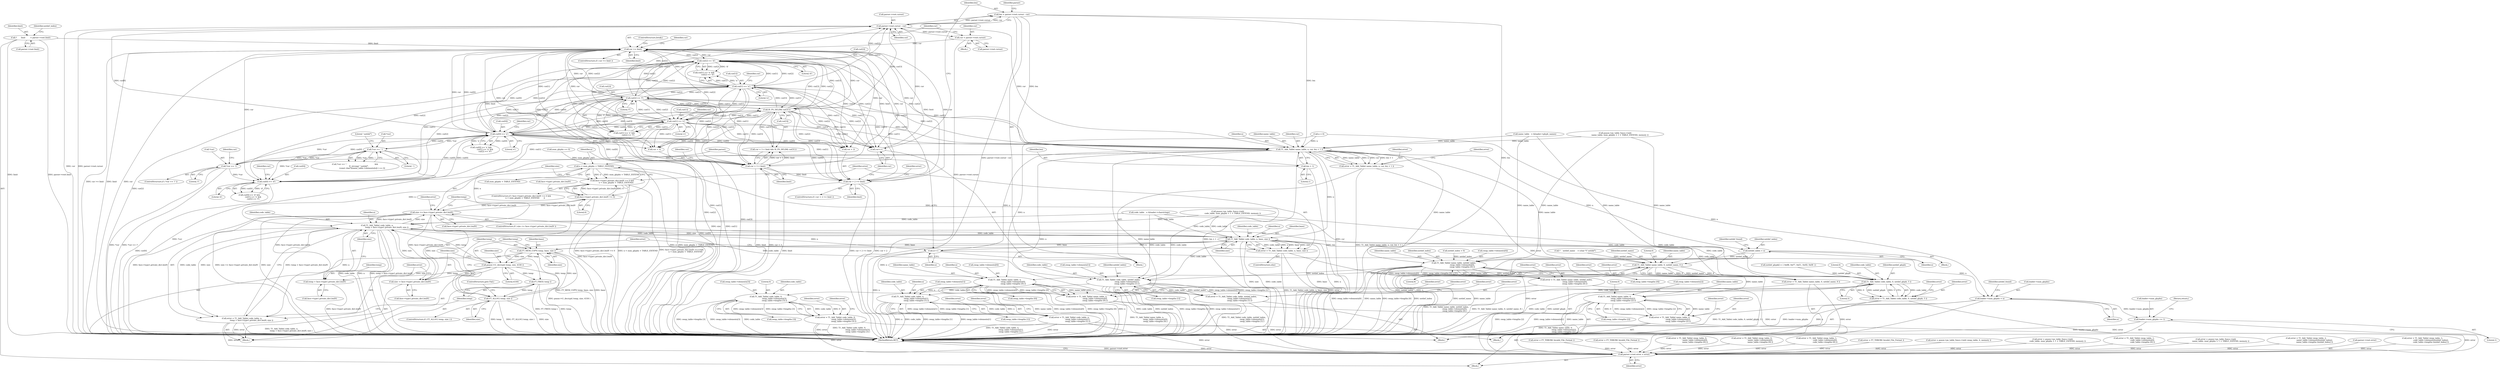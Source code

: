 digraph "0_savannah_dd89710f0f643eb0f99a3830e0712d26c7642acd@integer" {
"1000386" [label="(Call,len = parser->root.cursor - cur)"];
"1000388" [label="(Call,parser->root.cursor - cur)"];
"1000350" [label="(Call,cur[2] == 'd')"];
"1000328" [label="(Call,cur[2] == 'f')"];
"1000310" [label="(Call,IS_PS_DELIM( cur[3] ))"];
"1000299" [label="(Call,cur >= limit)"];
"1000291" [label="(Call,cur = parser->root.cursor)"];
"1000323" [label="(Call,cur[1] == 'e')"];
"1000345" [label="(Call,cur[1] == 'n')"];
"1000339" [label="(Call,cur[0] == 'e')"];
"1000317" [label="(Call,cur[0] == 'd')"];
"1000433" [label="(Call,*cur == '.')"];
"1000366" [label="(Call,*cur == '/')"];
"1000305" [label="(Call,cur + 3 < limit)"];
"1000373" [label="(Call,cur + 2 >= limit)"];
"1000197" [label="(Call,*       limit        = parser->root.limit)"];
"1000384" [label="(Call,cur++)"];
"1000412" [label="(Call,T1_Add_Table( name_table, n, cur, len + 1 ))"];
"1000410" [label="(Call,error = T1_Add_Table( name_table, n, cur, len + 1 ))"];
"1000816" [label="(Call,parser->root.error = error)"];
"1000449" [label="(Call,notdef_index = n)"];
"1000633" [label="(Call,T1_Add_Table( name_table, notdef_index,\n                            swap_table->elements[0],\n                            swap_table->lengths [0] ))"];
"1000631" [label="(Call,error = T1_Add_Table( name_table, notdef_index,\n                            swap_table->elements[0],\n                            swap_table->lengths [0] ))"];
"1000651" [label="(Call,T1_Add_Table( code_table, notdef_index,\n                            swap_table->elements[1],\n                            swap_table->lengths [1] ))"];
"1000649" [label="(Call,error = T1_Add_Table( code_table, notdef_index,\n                            swap_table->elements[1],\n                            swap_table->lengths [1] ))"];
"1000687" [label="(Call,T1_Add_Table( code_table, 0,\n                            swap_table->elements[3],\n                            swap_table->lengths [3] ))"];
"1000685" [label="(Call,error = T1_Add_Table( code_table, 0,\n                            swap_table->elements[3],\n                            swap_table->lengths [3] ))"];
"1000669" [label="(Call,T1_Add_Table( name_table, 0,\n                            swap_table->elements[2],\n                            swap_table->lengths [2] ))"];
"1000667" [label="(Call,error = T1_Add_Table( name_table, 0,\n                            swap_table->elements[2],\n                            swap_table->lengths [2] ))"];
"1000466" [label="(Call,n < num_glyphs + TABLE_EXTEND)"];
"1000456" [label="(Call,face->type1.private_dict.lenIV >= 0 &&\n             n < num_glyphs + TABLE_EXTEND)"];
"1000513" [label="(Call,T1_Add_Table( code_table, n,\n                                temp + face->type1.private_dict.lenIV, size ))"];
"1000474" [label="(Call,size <= face->type1.private_dict.lenIV)"];
"1000457" [label="(Call,face->type1.private_dict.lenIV >= 0)"];
"1000490" [label="(Call,FT_ALLOC( temp, size ))"];
"1000494" [label="(Call,FT_MEM_COPY( temp, base, size ))"];
"1000498" [label="(Call,psaux->t1_decrypt( temp, size, 4330 ))"];
"1000502" [label="(Call,size -= face->type1.private_dict.lenIV)"];
"1000516" [label="(Call,temp + face->type1.private_dict.lenIV)"];
"1000526" [label="(Call,FT_FREE( temp ))"];
"1000531" [label="(Call,T1_Add_Table( code_table, n, base, size ))"];
"1000529" [label="(Call,error = T1_Add_Table( code_table, n, base, size ))"];
"1000539" [label="(Call,n++)"];
"1000541" [label="(Call,loader->num_glyphs = n)"];
"1000809" [label="(Call,loader->num_glyphs += 1)"];
"1000775" [label="(Call,T1_Add_Table( name_table, n,\n                            swap_table->elements[0],\n                            swap_table->lengths [0] ))"];
"1000773" [label="(Call,error = T1_Add_Table( name_table, n,\n                            swap_table->elements[0],\n                            swap_table->lengths [0] ))"];
"1000793" [label="(Call,T1_Add_Table( code_table, n,\n                            swap_table->elements[1],\n                            swap_table->lengths [1] ))"];
"1000791" [label="(Call,error = T1_Add_Table( code_table, n,\n                            swap_table->elements[1],\n                            swap_table->lengths [1] ))"];
"1000765" [label="(Call,T1_Add_Table( code_table, 0, notdef_glyph, 5 ))"];
"1000763" [label="(Call,error = T1_Add_Table( code_table, 0, notdef_glyph, 5 ))"];
"1000511" [label="(Call,error = T1_Add_Table( code_table, n,\n                                temp + face->type1.private_dict.lenIV, size ))"];
"1000755" [label="(Call,T1_Add_Table( name_table, 0, notdef_name, 8 ))"];
"1000753" [label="(Call,error = T1_Add_Table( name_table, 0, notdef_name, 8 ))"];
"1000416" [label="(Call,len + 1)"];
"1000530" [label="(Identifier,error)"];
"1000457" [label="(Call,face->type1.private_dict.lenIV >= 0)"];
"1000773" [label="(Call,error = T1_Add_Table( name_table, n,\n                            swap_table->elements[0],\n                            swap_table->lengths [0] ))"];
"1000389" [label="(Call,parser->root.cursor)"];
"1000484" [label="(Call,error = FT_THROW( Invalid_File_Format ))"];
"1000293" [label="(Call,parser->root.cursor)"];
"1000631" [label="(Call,error = T1_Add_Table( name_table, notdef_index,\n                            swap_table->elements[0],\n                            swap_table->lengths [0] ))"];
"1000670" [label="(Identifier,name_table)"];
"1000339" [label="(Call,cur[0] == 'e')"];
"1000436" [label="(Literal,'.')"];
"1000325" [label="(Identifier,cur)"];
"1000466" [label="(Call,n < num_glyphs + TABLE_EXTEND)"];
"1000208" [label="(Identifier,notdef_index)"];
"1000298" [label="(ControlStructure,if ( cur >= limit ))"];
"1000756" [label="(Identifier,name_table)"];
"1000533" [label="(Identifier,n)"];
"1000418" [label="(Literal,1)"];
"1000527" [label="(Identifier,temp)"];
"1000324" [label="(Call,cur[1])"];
"1000453" [label="(Identifier,notdef_found)"];
"1000514" [label="(Identifier,code_table)"];
"1000448" [label="(Block,)"];
"1000758" [label="(Identifier,notdef_name)"];
"1000346" [label="(Call,cur[1])"];
"1000814" [label="(Return,return;)"];
"1000757" [label="(Literal,0)"];
"1000302" [label="(ControlStructure,break;)"];
"1000755" [label="(Call,T1_Add_Table( name_table, 0, notdef_name, 8 ))"];
"1000497" [label="(Identifier,size)"];
"1000485" [label="(Identifier,error)"];
"1000776" [label="(Identifier,name_table)"];
"1000659" [label="(Call,swap_table->lengths [1])"];
"1000458" [label="(Call,face->type1.private_dict.lenIV)"];
"1000332" [label="(Literal,'f')"];
"1000677" [label="(Call,swap_table->lengths [2])"];
"1000777" [label="(Identifier,n)"];
"1000225" [label="(Call,error = FT_THROW( Invalid_File_Format ))"];
"1000493" [label="(ControlStructure,goto Fail;)"];
"1000343" [label="(Literal,'e')"];
"1000667" [label="(Call,error = T1_Add_Table( name_table, 0,\n                            swap_table->elements[2],\n                            swap_table->lengths [2] ))"];
"1000652" [label="(Identifier,code_table)"];
"1000501" [label="(Literal,4330)"];
"1000338" [label="(Call,cur[0] == 'e' &&\n             cur[1] == 'n' &&\n             cur[2] == 'd')"];
"1000489" [label="(ControlStructure,if ( FT_ALLOC( temp, size ) ))"];
"1000761" [label="(Identifier,error)"];
"1000766" [label="(Identifier,code_table)"];
"1000290" [label="(Identifier,parser)"];
"1000791" [label="(Call,error = T1_Add_Table( code_table, n,\n                            swap_table->elements[1],\n                            swap_table->lengths [1] ))"];
"1000635" [label="(Identifier,notdef_index)"];
"1000388" [label="(Call,parser->root.cursor - cur)"];
"1000306" [label="(Call,cur + 3)"];
"1000633" [label="(Call,T1_Add_Table( name_table, notdef_index,\n                            swap_table->elements[0],\n                            swap_table->lengths [0] ))"];
"1000529" [label="(Call,error = T1_Add_Table( code_table, n, base, size ))"];
"1000491" [label="(Identifier,temp)"];
"1000322" [label="(Call,cur[1] == 'e' &&\n             cur[2] == 'f')"];
"1000291" [label="(Call,cur = parser->root.cursor)"];
"1000369" [label="(Literal,'/')"];
"1000500" [label="(Identifier,size)"];
"1000690" [label="(Call,swap_table->elements[3])"];
"1000149" [label="(Block,)"];
"1000534" [label="(Identifier,base)"];
"1000796" [label="(Call,swap_table->elements[1])"];
"1000793" [label="(Call,T1_Add_Table( code_table, n,\n                            swap_table->elements[1],\n                            swap_table->lengths [1] ))"];
"1000801" [label="(Call,swap_table->lengths [1])"];
"1000311" [label="(Call,cur[3])"];
"1000317" [label="(Call,cur[0] == 'd')"];
"1000559" [label="(Call,error = T1_Add_Table( swap_table, 0,\n                            name_table->elements[0],\n                            name_table->lengths [0] ))"];
"1000794" [label="(Identifier,code_table)"];
"1000374" [label="(Call,cur + 2)"];
"1000432" [label="(Call,*cur == '.'                                              &&\n             ft_strcmp( \".notdef\",\n                        (const char*)(name_table->elements[n]) ) == 0)"];
"1000545" [label="(Identifier,n)"];
"1000387" [label="(Identifier,len)"];
"1000813" [label="(Literal,1)"];
"1000768" [label="(Identifier,notdef_glyph)"];
"1000345" [label="(Call,cur[1] == 'n')"];
"1000451" [label="(Identifier,n)"];
"1000467" [label="(Identifier,n)"];
"1000518" [label="(Call,face->type1.private_dict.lenIV)"];
"1000515" [label="(Identifier,n)"];
"1000398" [label="(Identifier,parser)"];
"1000394" [label="(Identifier,cur)"];
"1000366" [label="(Call,*cur == '/')"];
"1000312" [label="(Identifier,cur)"];
"1000450" [label="(Identifier,notdef_index)"];
"1000709" [label="(Call,notdef_glyph[] = { 0x8B, 0xF7, 0xE1, 0x0D, 0x0E })"];
"1000689" [label="(Literal,0)"];
"1000807" [label="(Identifier,error)"];
"1000352" [label="(Identifier,cur)"];
"1000301" [label="(Identifier,limit)"];
"1000641" [label="(Call,swap_table->lengths [0])"];
"1000471" [label="(Block,)"];
"1000499" [label="(Identifier,temp)"];
"1000528" [label="(ControlStructure,else)"];
"1000370" [label="(Block,)"];
"1000354" [label="(Literal,'d')"];
"1000778" [label="(Call,swap_table->elements[0])"];
"1000754" [label="(Identifier,error)"];
"1000299" [label="(Call,cur >= limit)"];
"1000671" [label="(Literal,0)"];
"1000823" [label="(MethodReturn,RET)"];
"1000416" [label="(Call,len + 1)"];
"1000318" [label="(Call,cur[0])"];
"1000717" [label="(Call,error = T1_Add_Table( swap_table, 0,\n                            name_table->elements[0],\n                            name_table->lengths [0] ))"];
"1000351" [label="(Call,cur[2])"];
"1000513" [label="(Call,T1_Add_Table( code_table, n,\n                                temp + face->type1.private_dict.lenIV, size ))"];
"1000465" [label="(Literal,0)"];
"1000197" [label="(Call,*       limit        = parser->root.limit)"];
"1000476" [label="(Call,face->type1.private_dict.lenIV)"];
"1000649" [label="(Call,error = T1_Add_Table( code_table, notdef_index,\n                            swap_table->elements[1],\n                            swap_table->lengths [1] ))"];
"1000305" [label="(Call,cur + 3 < limit)"];
"1000665" [label="(Identifier,error)"];
"1000686" [label="(Identifier,error)"];
"1000439" [label="(Literal,\".notdef\")"];
"1000577" [label="(Call,error = T1_Add_Table( swap_table, 1,\n                            code_table->elements[0],\n                            code_table->lengths [0] ))"];
"1000774" [label="(Identifier,error)"];
"1000367" [label="(Call,*cur)"];
"1000385" [label="(Identifier,cur)"];
"1000350" [label="(Call,cur[2] == 'd')"];
"1000688" [label="(Identifier,code_table)"];
"1000232" [label="(Call,num_glyphs == 0)"];
"1000687" [label="(Call,T1_Add_Table( code_table, 0,\n                            swap_table->elements[3],\n                            swap_table->lengths [3] ))"];
"1000669" [label="(Call,T1_Add_Table( name_table, 0,\n                            swap_table->elements[2],\n                            swap_table->lengths [2] ))"];
"1000158" [label="(Call,code_table   = &loader->charstrings)"];
"1000310" [label="(Call,IS_PS_DELIM( cur[3] ))"];
"1000473" [label="(ControlStructure,if ( size <= face->type1.private_dict.lenIV ))"];
"1000494" [label="(Call,FT_MEM_COPY( temp, base, size ))"];
"1000526" [label="(Call,FT_FREE( temp ))"];
"1000165" [label="(Call,name_table   = &loader->glyph_names)"];
"1000512" [label="(Identifier,error)"];
"1000323" [label="(Call,cur[1] == 'e')"];
"1000468" [label="(Call,num_glyphs + TABLE_EXTEND)"];
"1000795" [label="(Identifier,n)"];
"1000282" [label="(Call,n = 0)"];
"1000816" [label="(Call,parser->root.error = error)"];
"1000286" [label="(Block,)"];
"1000683" [label="(Identifier,error)"];
"1000707" [label="(Block,)"];
"1000300" [label="(Identifier,cur)"];
"1000701" [label="(Identifier,error)"];
"1000412" [label="(Call,T1_Add_Table( name_table, n, cur, len + 1 ))"];
"1000307" [label="(Identifier,cur)"];
"1000537" [label="(Identifier,error)"];
"1000558" [label="(Block,)"];
"1000328" [label="(Call,cur[2] == 'f')"];
"1000379" [label="(Call,error = FT_THROW( Invalid_File_Format ))"];
"1000759" [label="(Literal,8)"];
"1000420" [label="(Identifier,error)"];
"1000273" [label="(Call,error = psaux->ps_table_funcs->init( swap_table, 4, memory ))"];
"1000504" [label="(Call,face->type1.private_dict.lenIV)"];
"1000434" [label="(Call,*cur)"];
"1000540" [label="(Identifier,n)"];
"1000247" [label="(Call,error = psaux->ps_table_funcs->init(\n                code_table, num_glyphs + 1 + TABLE_EXTEND, memory ))"];
"1000380" [label="(Identifier,error)"];
"1000809" [label="(Call,loader->num_glyphs += 1)"];
"1000735" [label="(Call,error = T1_Add_Table( swap_table, 1,\n                            code_table->elements[0],\n                            code_table->lengths [0] ))"];
"1000414" [label="(Identifier,n)"];
"1000292" [label="(Identifier,cur)"];
"1000260" [label="(Call,error = psaux->ps_table_funcs->init(\n                name_table, num_glyphs + 1 + TABLE_EXTEND, memory ))"];
"1000525" [label="(Identifier,size)"];
"1000503" [label="(Identifier,size)"];
"1000595" [label="(Call,error = T1_Add_Table( swap_table, 2,\n                            name_table->elements[notdef_index],\n                            name_table->lengths [notdef_index] ))"];
"1000539" [label="(Call,n++)"];
"1000517" [label="(Identifier,temp)"];
"1000384" [label="(Call,cur++)"];
"1000456" [label="(Call,face->type1.private_dict.lenIV >= 0 &&\n             n < num_glyphs + TABLE_EXTEND)"];
"1000475" [label="(Identifier,size)"];
"1000373" [label="(Call,cur + 2 >= limit)"];
"1000340" [label="(Call,cur[0])"];
"1000753" [label="(Call,error = T1_Add_Table( name_table, 0, notdef_name, 8 ))"];
"1000474" [label="(Call,size <= face->type1.private_dict.lenIV)"];
"1000417" [label="(Identifier,len)"];
"1000344" [label="(Call,cur[1] == 'n' &&\n             cur[2] == 'd')"];
"1000372" [label="(ControlStructure,if ( cur + 2 >= limit ))"];
"1000327" [label="(Literal,'e')"];
"1000817" [label="(Call,parser->root.error)"];
"1000822" [label="(Identifier,error)"];
"1000492" [label="(Identifier,size)"];
"1000654" [label="(Call,swap_table->elements[1])"];
"1000672" [label="(Call,swap_table->elements[2])"];
"1000765" [label="(Call,T1_Add_Table( code_table, 0, notdef_glyph, 5 ))"];
"1000377" [label="(Identifier,limit)"];
"1000650" [label="(Identifier,error)"];
"1000535" [label="(Identifier,size)"];
"1000792" [label="(Identifier,error)"];
"1000651" [label="(Call,T1_Add_Table( code_table, notdef_index,\n                            swap_table->elements[1],\n                            swap_table->lengths [1] ))"];
"1000316" [label="(Call,cur[0] == 'd' &&\n             cur[1] == 'e' &&\n             cur[2] == 'f')"];
"1000347" [label="(Identifier,cur)"];
"1000502" [label="(Call,size -= face->type1.private_dict.lenIV)"];
"1000199" [label="(Call,parser->root.limit)"];
"1000386" [label="(Call,len = parser->root.cursor - cur)"];
"1000685" [label="(Call,error = T1_Add_Table( code_table, 0,\n                            swap_table->elements[3],\n                            swap_table->lengths [3] ))"];
"1000498" [label="(Call,psaux->t1_decrypt( temp, size, 4330 ))"];
"1000321" [label="(Literal,'d')"];
"1000764" [label="(Identifier,error)"];
"1000668" [label="(Identifier,error)"];
"1000207" [label="(Call,notdef_index = 0)"];
"1000495" [label="(Identifier,temp)"];
"1000516" [label="(Call,temp + face->type1.private_dict.lenIV)"];
"1000789" [label="(Identifier,error)"];
"1000636" [label="(Call,swap_table->elements[0])"];
"1000634" [label="(Identifier,name_table)"];
"1000455" [label="(ControlStructure,if ( face->type1.private_dict.lenIV >= 0 &&\n             n < num_glyphs + TABLE_EXTEND       ))"];
"1000531" [label="(Call,T1_Add_Table( code_table, n, base, size ))"];
"1000349" [label="(Literal,'n')"];
"1000532" [label="(Identifier,code_table)"];
"1000767" [label="(Literal,0)"];
"1000695" [label="(Call,swap_table->lengths [3])"];
"1000613" [label="(Call,error = T1_Add_Table( swap_table, 3,\n                            code_table->elements[notdef_index],\n                            code_table->lengths [notdef_index] ))"];
"1000769" [label="(Literal,5)"];
"1000511" [label="(Call,error = T1_Add_Table( code_table, n,\n                                temp + face->type1.private_dict.lenIV, size ))"];
"1000262" [label="(Call,psaux->ps_table_funcs->init(\n                name_table, num_glyphs + 1 + TABLE_EXTEND, memory ))"];
"1000712" [label="(Call,*    notdef_name    = (char *)\".notdef\")"];
"1000810" [label="(Call,loader->num_glyphs)"];
"1000653" [label="(Identifier,notdef_index)"];
"1000548" [label="(Identifier,notdef_found)"];
"1000413" [label="(Identifier,name_table)"];
"1000541" [label="(Call,loader->num_glyphs = n)"];
"1000411" [label="(Identifier,error)"];
"1000433" [label="(Call,*cur == '.')"];
"1000496" [label="(Identifier,base)"];
"1000542" [label="(Call,loader->num_glyphs)"];
"1000771" [label="(Identifier,error)"];
"1000410" [label="(Call,error = T1_Add_Table( name_table, n, cur, len + 1 ))"];
"1000763" [label="(Call,error = T1_Add_Table( code_table, 0, notdef_glyph, 5 ))"];
"1000775" [label="(Call,T1_Add_Table( name_table, n,\n                            swap_table->elements[0],\n                            swap_table->lengths [0] ))"];
"1000198" [label="(Identifier,limit)"];
"1000632" [label="(Identifier,error)"];
"1000490" [label="(Call,FT_ALLOC( temp, size ))"];
"1000304" [label="(Call,cur + 3 < limit && IS_PS_DELIM( cur[3] ))"];
"1000415" [label="(Identifier,cur)"];
"1000647" [label="(Identifier,error)"];
"1000783" [label="(Call,swap_table->lengths [0])"];
"1000329" [label="(Call,cur[2])"];
"1000365" [label="(ControlStructure,if ( *cur == '/' ))"];
"1000330" [label="(Identifier,cur)"];
"1000375" [label="(Identifier,cur)"];
"1000449" [label="(Call,notdef_index = n)"];
"1000249" [label="(Call,psaux->ps_table_funcs->init(\n                code_table, num_glyphs + 1 + TABLE_EXTEND, memory ))"];
"1000309" [label="(Identifier,limit)"];
"1000386" -> "1000370"  [label="AST: "];
"1000386" -> "1000388"  [label="CFG: "];
"1000387" -> "1000386"  [label="AST: "];
"1000388" -> "1000386"  [label="AST: "];
"1000398" -> "1000386"  [label="CFG: "];
"1000386" -> "1000823"  [label="DDG: parser->root.cursor - cur"];
"1000386" -> "1000823"  [label="DDG: len"];
"1000388" -> "1000386"  [label="DDG: parser->root.cursor"];
"1000388" -> "1000386"  [label="DDG: cur"];
"1000386" -> "1000412"  [label="DDG: len"];
"1000386" -> "1000416"  [label="DDG: len"];
"1000388" -> "1000394"  [label="CFG: "];
"1000389" -> "1000388"  [label="AST: "];
"1000394" -> "1000388"  [label="AST: "];
"1000388" -> "1000823"  [label="DDG: cur"];
"1000388" -> "1000823"  [label="DDG: parser->root.cursor"];
"1000388" -> "1000291"  [label="DDG: parser->root.cursor"];
"1000350" -> "1000388"  [label="DDG: cur[2]"];
"1000310" -> "1000388"  [label="DDG: cur[3]"];
"1000328" -> "1000388"  [label="DDG: cur[2]"];
"1000323" -> "1000388"  [label="DDG: cur[1]"];
"1000339" -> "1000388"  [label="DDG: cur[0]"];
"1000345" -> "1000388"  [label="DDG: cur[1]"];
"1000384" -> "1000388"  [label="DDG: cur"];
"1000388" -> "1000412"  [label="DDG: cur"];
"1000350" -> "1000344"  [label="AST: "];
"1000350" -> "1000354"  [label="CFG: "];
"1000351" -> "1000350"  [label="AST: "];
"1000354" -> "1000350"  [label="AST: "];
"1000344" -> "1000350"  [label="CFG: "];
"1000350" -> "1000823"  [label="DDG: cur[2]"];
"1000350" -> "1000299"  [label="DDG: cur[2]"];
"1000350" -> "1000305"  [label="DDG: cur[2]"];
"1000350" -> "1000306"  [label="DDG: cur[2]"];
"1000350" -> "1000310"  [label="DDG: cur[2]"];
"1000350" -> "1000317"  [label="DDG: cur[2]"];
"1000350" -> "1000323"  [label="DDG: cur[2]"];
"1000350" -> "1000328"  [label="DDG: cur[2]"];
"1000350" -> "1000339"  [label="DDG: cur[2]"];
"1000350" -> "1000345"  [label="DDG: cur[2]"];
"1000350" -> "1000344"  [label="DDG: cur[2]"];
"1000350" -> "1000344"  [label="DDG: 'd'"];
"1000328" -> "1000350"  [label="DDG: cur[2]"];
"1000310" -> "1000350"  [label="DDG: cur[3]"];
"1000299" -> "1000350"  [label="DDG: cur"];
"1000323" -> "1000350"  [label="DDG: cur[1]"];
"1000339" -> "1000350"  [label="DDG: cur[0]"];
"1000345" -> "1000350"  [label="DDG: cur[1]"];
"1000350" -> "1000373"  [label="DDG: cur[2]"];
"1000350" -> "1000374"  [label="DDG: cur[2]"];
"1000350" -> "1000384"  [label="DDG: cur[2]"];
"1000350" -> "1000412"  [label="DDG: cur[2]"];
"1000328" -> "1000322"  [label="AST: "];
"1000328" -> "1000332"  [label="CFG: "];
"1000329" -> "1000328"  [label="AST: "];
"1000332" -> "1000328"  [label="AST: "];
"1000322" -> "1000328"  [label="CFG: "];
"1000328" -> "1000823"  [label="DDG: cur[2]"];
"1000328" -> "1000299"  [label="DDG: cur[2]"];
"1000328" -> "1000305"  [label="DDG: cur[2]"];
"1000328" -> "1000306"  [label="DDG: cur[2]"];
"1000328" -> "1000310"  [label="DDG: cur[2]"];
"1000328" -> "1000317"  [label="DDG: cur[2]"];
"1000328" -> "1000323"  [label="DDG: cur[2]"];
"1000328" -> "1000322"  [label="DDG: cur[2]"];
"1000328" -> "1000322"  [label="DDG: 'f'"];
"1000310" -> "1000328"  [label="DDG: cur[3]"];
"1000299" -> "1000328"  [label="DDG: cur"];
"1000323" -> "1000328"  [label="DDG: cur[1]"];
"1000339" -> "1000328"  [label="DDG: cur[0]"];
"1000345" -> "1000328"  [label="DDG: cur[1]"];
"1000328" -> "1000339"  [label="DDG: cur[2]"];
"1000328" -> "1000345"  [label="DDG: cur[2]"];
"1000328" -> "1000373"  [label="DDG: cur[2]"];
"1000328" -> "1000374"  [label="DDG: cur[2]"];
"1000328" -> "1000384"  [label="DDG: cur[2]"];
"1000328" -> "1000412"  [label="DDG: cur[2]"];
"1000310" -> "1000304"  [label="AST: "];
"1000310" -> "1000311"  [label="CFG: "];
"1000311" -> "1000310"  [label="AST: "];
"1000304" -> "1000310"  [label="CFG: "];
"1000310" -> "1000823"  [label="DDG: cur[3]"];
"1000310" -> "1000299"  [label="DDG: cur[3]"];
"1000310" -> "1000305"  [label="DDG: cur[3]"];
"1000310" -> "1000306"  [label="DDG: cur[3]"];
"1000310" -> "1000304"  [label="DDG: cur[3]"];
"1000299" -> "1000310"  [label="DDG: cur"];
"1000323" -> "1000310"  [label="DDG: cur[1]"];
"1000339" -> "1000310"  [label="DDG: cur[0]"];
"1000345" -> "1000310"  [label="DDG: cur[1]"];
"1000310" -> "1000317"  [label="DDG: cur[3]"];
"1000310" -> "1000323"  [label="DDG: cur[3]"];
"1000310" -> "1000339"  [label="DDG: cur[3]"];
"1000310" -> "1000345"  [label="DDG: cur[3]"];
"1000310" -> "1000373"  [label="DDG: cur[3]"];
"1000310" -> "1000374"  [label="DDG: cur[3]"];
"1000310" -> "1000384"  [label="DDG: cur[3]"];
"1000310" -> "1000412"  [label="DDG: cur[3]"];
"1000299" -> "1000298"  [label="AST: "];
"1000299" -> "1000301"  [label="CFG: "];
"1000300" -> "1000299"  [label="AST: "];
"1000301" -> "1000299"  [label="AST: "];
"1000302" -> "1000299"  [label="CFG: "];
"1000307" -> "1000299"  [label="CFG: "];
"1000299" -> "1000823"  [label="DDG: cur >= limit"];
"1000299" -> "1000823"  [label="DDG: limit"];
"1000299" -> "1000823"  [label="DDG: cur"];
"1000291" -> "1000299"  [label="DDG: cur"];
"1000323" -> "1000299"  [label="DDG: cur[1]"];
"1000339" -> "1000299"  [label="DDG: cur[0]"];
"1000345" -> "1000299"  [label="DDG: cur[1]"];
"1000305" -> "1000299"  [label="DDG: limit"];
"1000373" -> "1000299"  [label="DDG: limit"];
"1000197" -> "1000299"  [label="DDG: limit"];
"1000299" -> "1000305"  [label="DDG: cur"];
"1000299" -> "1000305"  [label="DDG: limit"];
"1000299" -> "1000306"  [label="DDG: cur"];
"1000299" -> "1000317"  [label="DDG: cur"];
"1000299" -> "1000323"  [label="DDG: cur"];
"1000299" -> "1000339"  [label="DDG: cur"];
"1000299" -> "1000345"  [label="DDG: cur"];
"1000299" -> "1000373"  [label="DDG: cur"];
"1000299" -> "1000374"  [label="DDG: cur"];
"1000299" -> "1000384"  [label="DDG: cur"];
"1000291" -> "1000286"  [label="AST: "];
"1000291" -> "1000293"  [label="CFG: "];
"1000292" -> "1000291"  [label="AST: "];
"1000293" -> "1000291"  [label="AST: "];
"1000300" -> "1000291"  [label="CFG: "];
"1000291" -> "1000823"  [label="DDG: parser->root.cursor"];
"1000323" -> "1000322"  [label="AST: "];
"1000323" -> "1000327"  [label="CFG: "];
"1000324" -> "1000323"  [label="AST: "];
"1000327" -> "1000323"  [label="AST: "];
"1000330" -> "1000323"  [label="CFG: "];
"1000322" -> "1000323"  [label="CFG: "];
"1000323" -> "1000823"  [label="DDG: cur[1]"];
"1000323" -> "1000305"  [label="DDG: cur[1]"];
"1000323" -> "1000306"  [label="DDG: cur[1]"];
"1000323" -> "1000317"  [label="DDG: cur[1]"];
"1000323" -> "1000322"  [label="DDG: cur[1]"];
"1000323" -> "1000322"  [label="DDG: 'e'"];
"1000345" -> "1000323"  [label="DDG: cur[1]"];
"1000339" -> "1000323"  [label="DDG: cur[0]"];
"1000323" -> "1000339"  [label="DDG: cur[1]"];
"1000323" -> "1000345"  [label="DDG: cur[1]"];
"1000323" -> "1000373"  [label="DDG: cur[1]"];
"1000323" -> "1000374"  [label="DDG: cur[1]"];
"1000323" -> "1000384"  [label="DDG: cur[1]"];
"1000323" -> "1000412"  [label="DDG: cur[1]"];
"1000345" -> "1000344"  [label="AST: "];
"1000345" -> "1000349"  [label="CFG: "];
"1000346" -> "1000345"  [label="AST: "];
"1000349" -> "1000345"  [label="AST: "];
"1000352" -> "1000345"  [label="CFG: "];
"1000344" -> "1000345"  [label="CFG: "];
"1000345" -> "1000823"  [label="DDG: cur[1]"];
"1000345" -> "1000305"  [label="DDG: cur[1]"];
"1000345" -> "1000306"  [label="DDG: cur[1]"];
"1000345" -> "1000317"  [label="DDG: cur[1]"];
"1000345" -> "1000339"  [label="DDG: cur[1]"];
"1000345" -> "1000344"  [label="DDG: cur[1]"];
"1000345" -> "1000344"  [label="DDG: 'n'"];
"1000339" -> "1000345"  [label="DDG: cur[0]"];
"1000345" -> "1000373"  [label="DDG: cur[1]"];
"1000345" -> "1000374"  [label="DDG: cur[1]"];
"1000345" -> "1000384"  [label="DDG: cur[1]"];
"1000345" -> "1000412"  [label="DDG: cur[1]"];
"1000339" -> "1000338"  [label="AST: "];
"1000339" -> "1000343"  [label="CFG: "];
"1000340" -> "1000339"  [label="AST: "];
"1000343" -> "1000339"  [label="AST: "];
"1000347" -> "1000339"  [label="CFG: "];
"1000338" -> "1000339"  [label="CFG: "];
"1000339" -> "1000823"  [label="DDG: cur[0]"];
"1000339" -> "1000305"  [label="DDG: cur[0]"];
"1000339" -> "1000306"  [label="DDG: cur[0]"];
"1000339" -> "1000317"  [label="DDG: cur[0]"];
"1000339" -> "1000338"  [label="DDG: cur[0]"];
"1000339" -> "1000338"  [label="DDG: 'e'"];
"1000317" -> "1000339"  [label="DDG: cur[0]"];
"1000433" -> "1000339"  [label="DDG: *cur"];
"1000366" -> "1000339"  [label="DDG: *cur"];
"1000339" -> "1000366"  [label="DDG: cur[0]"];
"1000339" -> "1000373"  [label="DDG: cur[0]"];
"1000339" -> "1000374"  [label="DDG: cur[0]"];
"1000339" -> "1000384"  [label="DDG: cur[0]"];
"1000339" -> "1000412"  [label="DDG: cur[0]"];
"1000339" -> "1000433"  [label="DDG: cur[0]"];
"1000317" -> "1000316"  [label="AST: "];
"1000317" -> "1000321"  [label="CFG: "];
"1000318" -> "1000317"  [label="AST: "];
"1000321" -> "1000317"  [label="AST: "];
"1000325" -> "1000317"  [label="CFG: "];
"1000316" -> "1000317"  [label="CFG: "];
"1000317" -> "1000823"  [label="DDG: cur[0]"];
"1000317" -> "1000316"  [label="DDG: cur[0]"];
"1000317" -> "1000316"  [label="DDG: 'd'"];
"1000433" -> "1000317"  [label="DDG: *cur"];
"1000366" -> "1000317"  [label="DDG: *cur"];
"1000433" -> "1000432"  [label="AST: "];
"1000433" -> "1000436"  [label="CFG: "];
"1000434" -> "1000433"  [label="AST: "];
"1000436" -> "1000433"  [label="AST: "];
"1000439" -> "1000433"  [label="CFG: "];
"1000432" -> "1000433"  [label="CFG: "];
"1000433" -> "1000823"  [label="DDG: *cur"];
"1000433" -> "1000366"  [label="DDG: *cur"];
"1000433" -> "1000432"  [label="DDG: *cur"];
"1000433" -> "1000432"  [label="DDG: '.'"];
"1000366" -> "1000433"  [label="DDG: *cur"];
"1000366" -> "1000365"  [label="AST: "];
"1000366" -> "1000369"  [label="CFG: "];
"1000367" -> "1000366"  [label="AST: "];
"1000369" -> "1000366"  [label="AST: "];
"1000290" -> "1000366"  [label="CFG: "];
"1000375" -> "1000366"  [label="CFG: "];
"1000366" -> "1000823"  [label="DDG: *cur"];
"1000366" -> "1000823"  [label="DDG: *cur == '/'"];
"1000305" -> "1000304"  [label="AST: "];
"1000305" -> "1000309"  [label="CFG: "];
"1000306" -> "1000305"  [label="AST: "];
"1000309" -> "1000305"  [label="AST: "];
"1000312" -> "1000305"  [label="CFG: "];
"1000304" -> "1000305"  [label="CFG: "];
"1000305" -> "1000823"  [label="DDG: limit"];
"1000305" -> "1000823"  [label="DDG: cur + 3"];
"1000305" -> "1000304"  [label="DDG: cur + 3"];
"1000305" -> "1000304"  [label="DDG: limit"];
"1000305" -> "1000373"  [label="DDG: limit"];
"1000373" -> "1000372"  [label="AST: "];
"1000373" -> "1000377"  [label="CFG: "];
"1000374" -> "1000373"  [label="AST: "];
"1000377" -> "1000373"  [label="AST: "];
"1000380" -> "1000373"  [label="CFG: "];
"1000385" -> "1000373"  [label="CFG: "];
"1000373" -> "1000823"  [label="DDG: limit"];
"1000373" -> "1000823"  [label="DDG: cur + 2 >= limit"];
"1000373" -> "1000823"  [label="DDG: cur + 2"];
"1000197" -> "1000149"  [label="AST: "];
"1000197" -> "1000199"  [label="CFG: "];
"1000198" -> "1000197"  [label="AST: "];
"1000199" -> "1000197"  [label="AST: "];
"1000208" -> "1000197"  [label="CFG: "];
"1000197" -> "1000823"  [label="DDG: parser->root.limit"];
"1000197" -> "1000823"  [label="DDG: limit"];
"1000384" -> "1000370"  [label="AST: "];
"1000384" -> "1000385"  [label="CFG: "];
"1000385" -> "1000384"  [label="AST: "];
"1000387" -> "1000384"  [label="CFG: "];
"1000412" -> "1000410"  [label="AST: "];
"1000412" -> "1000416"  [label="CFG: "];
"1000413" -> "1000412"  [label="AST: "];
"1000414" -> "1000412"  [label="AST: "];
"1000415" -> "1000412"  [label="AST: "];
"1000416" -> "1000412"  [label="AST: "];
"1000410" -> "1000412"  [label="CFG: "];
"1000412" -> "1000823"  [label="DDG: n"];
"1000412" -> "1000823"  [label="DDG: name_table"];
"1000412" -> "1000823"  [label="DDG: len + 1"];
"1000412" -> "1000823"  [label="DDG: cur"];
"1000412" -> "1000410"  [label="DDG: name_table"];
"1000412" -> "1000410"  [label="DDG: n"];
"1000412" -> "1000410"  [label="DDG: cur"];
"1000412" -> "1000410"  [label="DDG: len + 1"];
"1000165" -> "1000412"  [label="DDG: name_table"];
"1000262" -> "1000412"  [label="DDG: name_table"];
"1000539" -> "1000412"  [label="DDG: n"];
"1000282" -> "1000412"  [label="DDG: n"];
"1000412" -> "1000449"  [label="DDG: n"];
"1000412" -> "1000466"  [label="DDG: n"];
"1000412" -> "1000513"  [label="DDG: n"];
"1000412" -> "1000531"  [label="DDG: n"];
"1000412" -> "1000633"  [label="DDG: name_table"];
"1000412" -> "1000755"  [label="DDG: name_table"];
"1000410" -> "1000370"  [label="AST: "];
"1000411" -> "1000410"  [label="AST: "];
"1000420" -> "1000410"  [label="CFG: "];
"1000410" -> "1000823"  [label="DDG: T1_Add_Table( name_table, n, cur, len + 1 )"];
"1000410" -> "1000816"  [label="DDG: error"];
"1000816" -> "1000149"  [label="AST: "];
"1000816" -> "1000822"  [label="CFG: "];
"1000817" -> "1000816"  [label="AST: "];
"1000822" -> "1000816"  [label="AST: "];
"1000823" -> "1000816"  [label="CFG: "];
"1000816" -> "1000823"  [label="DDG: parser->root.error"];
"1000816" -> "1000823"  [label="DDG: error"];
"1000559" -> "1000816"  [label="DDG: error"];
"1000667" -> "1000816"  [label="DDG: error"];
"1000225" -> "1000816"  [label="DDG: error"];
"1000273" -> "1000816"  [label="DDG: error"];
"1000685" -> "1000816"  [label="DDG: error"];
"1000773" -> "1000816"  [label="DDG: error"];
"1000717" -> "1000816"  [label="DDG: error"];
"1000260" -> "1000816"  [label="DDG: error"];
"1000735" -> "1000816"  [label="DDG: error"];
"1000484" -> "1000816"  [label="DDG: error"];
"1000613" -> "1000816"  [label="DDG: error"];
"1000247" -> "1000816"  [label="DDG: error"];
"1000791" -> "1000816"  [label="DDG: error"];
"1000753" -> "1000816"  [label="DDG: error"];
"1000649" -> "1000816"  [label="DDG: error"];
"1000631" -> "1000816"  [label="DDG: error"];
"1000379" -> "1000816"  [label="DDG: error"];
"1000595" -> "1000816"  [label="DDG: error"];
"1000577" -> "1000816"  [label="DDG: error"];
"1000529" -> "1000816"  [label="DDG: error"];
"1000763" -> "1000816"  [label="DDG: error"];
"1000511" -> "1000816"  [label="DDG: error"];
"1000449" -> "1000448"  [label="AST: "];
"1000449" -> "1000451"  [label="CFG: "];
"1000450" -> "1000449"  [label="AST: "];
"1000451" -> "1000449"  [label="AST: "];
"1000453" -> "1000449"  [label="CFG: "];
"1000449" -> "1000823"  [label="DDG: notdef_index"];
"1000449" -> "1000823"  [label="DDG: n"];
"1000449" -> "1000633"  [label="DDG: notdef_index"];
"1000633" -> "1000631"  [label="AST: "];
"1000633" -> "1000641"  [label="CFG: "];
"1000634" -> "1000633"  [label="AST: "];
"1000635" -> "1000633"  [label="AST: "];
"1000636" -> "1000633"  [label="AST: "];
"1000641" -> "1000633"  [label="AST: "];
"1000631" -> "1000633"  [label="CFG: "];
"1000633" -> "1000823"  [label="DDG: swap_table->lengths [0]"];
"1000633" -> "1000823"  [label="DDG: notdef_index"];
"1000633" -> "1000823"  [label="DDG: swap_table->elements[0]"];
"1000633" -> "1000823"  [label="DDG: name_table"];
"1000633" -> "1000631"  [label="DDG: name_table"];
"1000633" -> "1000631"  [label="DDG: notdef_index"];
"1000633" -> "1000631"  [label="DDG: swap_table->elements[0]"];
"1000633" -> "1000631"  [label="DDG: swap_table->lengths [0]"];
"1000165" -> "1000633"  [label="DDG: name_table"];
"1000262" -> "1000633"  [label="DDG: name_table"];
"1000207" -> "1000633"  [label="DDG: notdef_index"];
"1000633" -> "1000651"  [label="DDG: notdef_index"];
"1000633" -> "1000669"  [label="DDG: name_table"];
"1000631" -> "1000558"  [label="AST: "];
"1000632" -> "1000631"  [label="AST: "];
"1000647" -> "1000631"  [label="CFG: "];
"1000631" -> "1000823"  [label="DDG: T1_Add_Table( name_table, notdef_index,\n                            swap_table->elements[0],\n                            swap_table->lengths [0] )"];
"1000651" -> "1000649"  [label="AST: "];
"1000651" -> "1000659"  [label="CFG: "];
"1000652" -> "1000651"  [label="AST: "];
"1000653" -> "1000651"  [label="AST: "];
"1000654" -> "1000651"  [label="AST: "];
"1000659" -> "1000651"  [label="AST: "];
"1000649" -> "1000651"  [label="CFG: "];
"1000651" -> "1000823"  [label="DDG: code_table"];
"1000651" -> "1000823"  [label="DDG: notdef_index"];
"1000651" -> "1000823"  [label="DDG: swap_table->lengths [1]"];
"1000651" -> "1000823"  [label="DDG: swap_table->elements[1]"];
"1000651" -> "1000649"  [label="DDG: code_table"];
"1000651" -> "1000649"  [label="DDG: notdef_index"];
"1000651" -> "1000649"  [label="DDG: swap_table->elements[1]"];
"1000651" -> "1000649"  [label="DDG: swap_table->lengths [1]"];
"1000158" -> "1000651"  [label="DDG: code_table"];
"1000513" -> "1000651"  [label="DDG: code_table"];
"1000249" -> "1000651"  [label="DDG: code_table"];
"1000531" -> "1000651"  [label="DDG: code_table"];
"1000651" -> "1000687"  [label="DDG: code_table"];
"1000649" -> "1000558"  [label="AST: "];
"1000650" -> "1000649"  [label="AST: "];
"1000665" -> "1000649"  [label="CFG: "];
"1000649" -> "1000823"  [label="DDG: T1_Add_Table( code_table, notdef_index,\n                            swap_table->elements[1],\n                            swap_table->lengths [1] )"];
"1000687" -> "1000685"  [label="AST: "];
"1000687" -> "1000695"  [label="CFG: "];
"1000688" -> "1000687"  [label="AST: "];
"1000689" -> "1000687"  [label="AST: "];
"1000690" -> "1000687"  [label="AST: "];
"1000695" -> "1000687"  [label="AST: "];
"1000685" -> "1000687"  [label="CFG: "];
"1000687" -> "1000823"  [label="DDG: swap_table->lengths [3]"];
"1000687" -> "1000823"  [label="DDG: swap_table->elements[3]"];
"1000687" -> "1000823"  [label="DDG: code_table"];
"1000687" -> "1000685"  [label="DDG: code_table"];
"1000687" -> "1000685"  [label="DDG: 0"];
"1000687" -> "1000685"  [label="DDG: swap_table->elements[3]"];
"1000687" -> "1000685"  [label="DDG: swap_table->lengths [3]"];
"1000685" -> "1000558"  [label="AST: "];
"1000686" -> "1000685"  [label="AST: "];
"1000701" -> "1000685"  [label="CFG: "];
"1000685" -> "1000823"  [label="DDG: T1_Add_Table( code_table, 0,\n                            swap_table->elements[3],\n                            swap_table->lengths [3] )"];
"1000685" -> "1000823"  [label="DDG: error"];
"1000669" -> "1000667"  [label="AST: "];
"1000669" -> "1000677"  [label="CFG: "];
"1000670" -> "1000669"  [label="AST: "];
"1000671" -> "1000669"  [label="AST: "];
"1000672" -> "1000669"  [label="AST: "];
"1000677" -> "1000669"  [label="AST: "];
"1000667" -> "1000669"  [label="CFG: "];
"1000669" -> "1000823"  [label="DDG: swap_table->lengths [2]"];
"1000669" -> "1000823"  [label="DDG: swap_table->elements[2]"];
"1000669" -> "1000823"  [label="DDG: name_table"];
"1000669" -> "1000667"  [label="DDG: name_table"];
"1000669" -> "1000667"  [label="DDG: 0"];
"1000669" -> "1000667"  [label="DDG: swap_table->elements[2]"];
"1000669" -> "1000667"  [label="DDG: swap_table->lengths [2]"];
"1000667" -> "1000558"  [label="AST: "];
"1000668" -> "1000667"  [label="AST: "];
"1000683" -> "1000667"  [label="CFG: "];
"1000667" -> "1000823"  [label="DDG: T1_Add_Table( name_table, 0,\n                            swap_table->elements[2],\n                            swap_table->lengths [2] )"];
"1000466" -> "1000456"  [label="AST: "];
"1000466" -> "1000468"  [label="CFG: "];
"1000467" -> "1000466"  [label="AST: "];
"1000468" -> "1000466"  [label="AST: "];
"1000456" -> "1000466"  [label="CFG: "];
"1000466" -> "1000823"  [label="DDG: num_glyphs + TABLE_EXTEND"];
"1000466" -> "1000823"  [label="DDG: n"];
"1000466" -> "1000456"  [label="DDG: n"];
"1000466" -> "1000456"  [label="DDG: num_glyphs + TABLE_EXTEND"];
"1000232" -> "1000466"  [label="DDG: num_glyphs"];
"1000466" -> "1000513"  [label="DDG: n"];
"1000466" -> "1000531"  [label="DDG: n"];
"1000456" -> "1000455"  [label="AST: "];
"1000456" -> "1000457"  [label="CFG: "];
"1000457" -> "1000456"  [label="AST: "];
"1000475" -> "1000456"  [label="CFG: "];
"1000530" -> "1000456"  [label="CFG: "];
"1000456" -> "1000823"  [label="DDG: face->type1.private_dict.lenIV >= 0"];
"1000456" -> "1000823"  [label="DDG: face->type1.private_dict.lenIV >= 0 &&\n             n < num_glyphs + TABLE_EXTEND"];
"1000456" -> "1000823"  [label="DDG: n < num_glyphs + TABLE_EXTEND"];
"1000457" -> "1000456"  [label="DDG: face->type1.private_dict.lenIV"];
"1000457" -> "1000456"  [label="DDG: 0"];
"1000513" -> "1000511"  [label="AST: "];
"1000513" -> "1000525"  [label="CFG: "];
"1000514" -> "1000513"  [label="AST: "];
"1000515" -> "1000513"  [label="AST: "];
"1000516" -> "1000513"  [label="AST: "];
"1000525" -> "1000513"  [label="AST: "];
"1000511" -> "1000513"  [label="CFG: "];
"1000513" -> "1000823"  [label="DDG: size"];
"1000513" -> "1000823"  [label="DDG: code_table"];
"1000513" -> "1000823"  [label="DDG: n"];
"1000513" -> "1000823"  [label="DDG: temp + face->type1.private_dict.lenIV"];
"1000513" -> "1000474"  [label="DDG: size"];
"1000513" -> "1000511"  [label="DDG: code_table"];
"1000513" -> "1000511"  [label="DDG: n"];
"1000513" -> "1000511"  [label="DDG: temp + face->type1.private_dict.lenIV"];
"1000513" -> "1000511"  [label="DDG: size"];
"1000158" -> "1000513"  [label="DDG: code_table"];
"1000249" -> "1000513"  [label="DDG: code_table"];
"1000531" -> "1000513"  [label="DDG: code_table"];
"1000498" -> "1000513"  [label="DDG: temp"];
"1000474" -> "1000513"  [label="DDG: face->type1.private_dict.lenIV"];
"1000502" -> "1000513"  [label="DDG: size"];
"1000513" -> "1000531"  [label="DDG: code_table"];
"1000513" -> "1000531"  [label="DDG: size"];
"1000513" -> "1000539"  [label="DDG: n"];
"1000513" -> "1000765"  [label="DDG: code_table"];
"1000474" -> "1000473"  [label="AST: "];
"1000474" -> "1000476"  [label="CFG: "];
"1000475" -> "1000474"  [label="AST: "];
"1000476" -> "1000474"  [label="AST: "];
"1000485" -> "1000474"  [label="CFG: "];
"1000491" -> "1000474"  [label="CFG: "];
"1000474" -> "1000823"  [label="DDG: face->type1.private_dict.lenIV"];
"1000474" -> "1000823"  [label="DDG: size <= face->type1.private_dict.lenIV"];
"1000474" -> "1000823"  [label="DDG: size"];
"1000474" -> "1000457"  [label="DDG: face->type1.private_dict.lenIV"];
"1000531" -> "1000474"  [label="DDG: size"];
"1000457" -> "1000474"  [label="DDG: face->type1.private_dict.lenIV"];
"1000474" -> "1000490"  [label="DDG: size"];
"1000474" -> "1000502"  [label="DDG: face->type1.private_dict.lenIV"];
"1000474" -> "1000516"  [label="DDG: face->type1.private_dict.lenIV"];
"1000457" -> "1000465"  [label="CFG: "];
"1000458" -> "1000457"  [label="AST: "];
"1000465" -> "1000457"  [label="AST: "];
"1000467" -> "1000457"  [label="CFG: "];
"1000457" -> "1000823"  [label="DDG: face->type1.private_dict.lenIV"];
"1000490" -> "1000489"  [label="AST: "];
"1000490" -> "1000492"  [label="CFG: "];
"1000491" -> "1000490"  [label="AST: "];
"1000492" -> "1000490"  [label="AST: "];
"1000493" -> "1000490"  [label="CFG: "];
"1000495" -> "1000490"  [label="CFG: "];
"1000490" -> "1000823"  [label="DDG: temp"];
"1000490" -> "1000823"  [label="DDG: FT_ALLOC( temp, size )"];
"1000490" -> "1000823"  [label="DDG: size"];
"1000526" -> "1000490"  [label="DDG: temp"];
"1000490" -> "1000494"  [label="DDG: temp"];
"1000490" -> "1000494"  [label="DDG: size"];
"1000494" -> "1000471"  [label="AST: "];
"1000494" -> "1000497"  [label="CFG: "];
"1000495" -> "1000494"  [label="AST: "];
"1000496" -> "1000494"  [label="AST: "];
"1000497" -> "1000494"  [label="AST: "];
"1000499" -> "1000494"  [label="CFG: "];
"1000494" -> "1000823"  [label="DDG: FT_MEM_COPY( temp, base, size )"];
"1000494" -> "1000823"  [label="DDG: base"];
"1000531" -> "1000494"  [label="DDG: base"];
"1000494" -> "1000498"  [label="DDG: temp"];
"1000494" -> "1000498"  [label="DDG: size"];
"1000494" -> "1000531"  [label="DDG: base"];
"1000498" -> "1000471"  [label="AST: "];
"1000498" -> "1000501"  [label="CFG: "];
"1000499" -> "1000498"  [label="AST: "];
"1000500" -> "1000498"  [label="AST: "];
"1000501" -> "1000498"  [label="AST: "];
"1000503" -> "1000498"  [label="CFG: "];
"1000498" -> "1000823"  [label="DDG: psaux->t1_decrypt( temp, size, 4330 )"];
"1000498" -> "1000502"  [label="DDG: size"];
"1000498" -> "1000516"  [label="DDG: temp"];
"1000498" -> "1000526"  [label="DDG: temp"];
"1000502" -> "1000471"  [label="AST: "];
"1000502" -> "1000504"  [label="CFG: "];
"1000503" -> "1000502"  [label="AST: "];
"1000504" -> "1000502"  [label="AST: "];
"1000512" -> "1000502"  [label="CFG: "];
"1000516" -> "1000518"  [label="CFG: "];
"1000517" -> "1000516"  [label="AST: "];
"1000518" -> "1000516"  [label="AST: "];
"1000525" -> "1000516"  [label="CFG: "];
"1000516" -> "1000823"  [label="DDG: face->type1.private_dict.lenIV"];
"1000526" -> "1000471"  [label="AST: "];
"1000526" -> "1000527"  [label="CFG: "];
"1000527" -> "1000526"  [label="AST: "];
"1000537" -> "1000526"  [label="CFG: "];
"1000526" -> "1000823"  [label="DDG: FT_FREE( temp )"];
"1000526" -> "1000823"  [label="DDG: temp"];
"1000531" -> "1000529"  [label="AST: "];
"1000531" -> "1000535"  [label="CFG: "];
"1000532" -> "1000531"  [label="AST: "];
"1000533" -> "1000531"  [label="AST: "];
"1000534" -> "1000531"  [label="AST: "];
"1000535" -> "1000531"  [label="AST: "];
"1000529" -> "1000531"  [label="CFG: "];
"1000531" -> "1000823"  [label="DDG: n"];
"1000531" -> "1000823"  [label="DDG: base"];
"1000531" -> "1000823"  [label="DDG: size"];
"1000531" -> "1000823"  [label="DDG: code_table"];
"1000531" -> "1000529"  [label="DDG: code_table"];
"1000531" -> "1000529"  [label="DDG: n"];
"1000531" -> "1000529"  [label="DDG: base"];
"1000531" -> "1000529"  [label="DDG: size"];
"1000158" -> "1000531"  [label="DDG: code_table"];
"1000249" -> "1000531"  [label="DDG: code_table"];
"1000531" -> "1000539"  [label="DDG: n"];
"1000531" -> "1000765"  [label="DDG: code_table"];
"1000529" -> "1000528"  [label="AST: "];
"1000530" -> "1000529"  [label="AST: "];
"1000537" -> "1000529"  [label="CFG: "];
"1000529" -> "1000823"  [label="DDG: T1_Add_Table( code_table, n, base, size )"];
"1000529" -> "1000823"  [label="DDG: error"];
"1000539" -> "1000370"  [label="AST: "];
"1000539" -> "1000540"  [label="CFG: "];
"1000540" -> "1000539"  [label="AST: "];
"1000290" -> "1000539"  [label="CFG: "];
"1000539" -> "1000823"  [label="DDG: n"];
"1000539" -> "1000541"  [label="DDG: n"];
"1000539" -> "1000775"  [label="DDG: n"];
"1000541" -> "1000149"  [label="AST: "];
"1000541" -> "1000545"  [label="CFG: "];
"1000542" -> "1000541"  [label="AST: "];
"1000545" -> "1000541"  [label="AST: "];
"1000548" -> "1000541"  [label="CFG: "];
"1000541" -> "1000823"  [label="DDG: loader->num_glyphs"];
"1000541" -> "1000823"  [label="DDG: n"];
"1000282" -> "1000541"  [label="DDG: n"];
"1000541" -> "1000809"  [label="DDG: loader->num_glyphs"];
"1000809" -> "1000707"  [label="AST: "];
"1000809" -> "1000813"  [label="CFG: "];
"1000810" -> "1000809"  [label="AST: "];
"1000813" -> "1000809"  [label="AST: "];
"1000814" -> "1000809"  [label="CFG: "];
"1000809" -> "1000823"  [label="DDG: loader->num_glyphs"];
"1000775" -> "1000773"  [label="AST: "];
"1000775" -> "1000783"  [label="CFG: "];
"1000776" -> "1000775"  [label="AST: "];
"1000777" -> "1000775"  [label="AST: "];
"1000778" -> "1000775"  [label="AST: "];
"1000783" -> "1000775"  [label="AST: "];
"1000773" -> "1000775"  [label="CFG: "];
"1000775" -> "1000823"  [label="DDG: name_table"];
"1000775" -> "1000823"  [label="DDG: swap_table->lengths [0]"];
"1000775" -> "1000823"  [label="DDG: n"];
"1000775" -> "1000823"  [label="DDG: swap_table->elements[0]"];
"1000775" -> "1000773"  [label="DDG: name_table"];
"1000775" -> "1000773"  [label="DDG: n"];
"1000775" -> "1000773"  [label="DDG: swap_table->elements[0]"];
"1000775" -> "1000773"  [label="DDG: swap_table->lengths [0]"];
"1000755" -> "1000775"  [label="DDG: name_table"];
"1000282" -> "1000775"  [label="DDG: n"];
"1000775" -> "1000793"  [label="DDG: n"];
"1000773" -> "1000707"  [label="AST: "];
"1000774" -> "1000773"  [label="AST: "];
"1000789" -> "1000773"  [label="CFG: "];
"1000773" -> "1000823"  [label="DDG: T1_Add_Table( name_table, n,\n                            swap_table->elements[0],\n                            swap_table->lengths [0] )"];
"1000793" -> "1000791"  [label="AST: "];
"1000793" -> "1000801"  [label="CFG: "];
"1000794" -> "1000793"  [label="AST: "];
"1000795" -> "1000793"  [label="AST: "];
"1000796" -> "1000793"  [label="AST: "];
"1000801" -> "1000793"  [label="AST: "];
"1000791" -> "1000793"  [label="CFG: "];
"1000793" -> "1000823"  [label="DDG: swap_table->elements[1]"];
"1000793" -> "1000823"  [label="DDG: n"];
"1000793" -> "1000823"  [label="DDG: code_table"];
"1000793" -> "1000823"  [label="DDG: swap_table->lengths [1]"];
"1000793" -> "1000791"  [label="DDG: code_table"];
"1000793" -> "1000791"  [label="DDG: n"];
"1000793" -> "1000791"  [label="DDG: swap_table->elements[1]"];
"1000793" -> "1000791"  [label="DDG: swap_table->lengths [1]"];
"1000765" -> "1000793"  [label="DDG: code_table"];
"1000791" -> "1000707"  [label="AST: "];
"1000792" -> "1000791"  [label="AST: "];
"1000807" -> "1000791"  [label="CFG: "];
"1000791" -> "1000823"  [label="DDG: error"];
"1000791" -> "1000823"  [label="DDG: T1_Add_Table( code_table, n,\n                            swap_table->elements[1],\n                            swap_table->lengths [1] )"];
"1000765" -> "1000763"  [label="AST: "];
"1000765" -> "1000769"  [label="CFG: "];
"1000766" -> "1000765"  [label="AST: "];
"1000767" -> "1000765"  [label="AST: "];
"1000768" -> "1000765"  [label="AST: "];
"1000769" -> "1000765"  [label="AST: "];
"1000763" -> "1000765"  [label="CFG: "];
"1000765" -> "1000823"  [label="DDG: code_table"];
"1000765" -> "1000823"  [label="DDG: notdef_glyph"];
"1000765" -> "1000763"  [label="DDG: code_table"];
"1000765" -> "1000763"  [label="DDG: 0"];
"1000765" -> "1000763"  [label="DDG: notdef_glyph"];
"1000765" -> "1000763"  [label="DDG: 5"];
"1000158" -> "1000765"  [label="DDG: code_table"];
"1000249" -> "1000765"  [label="DDG: code_table"];
"1000709" -> "1000765"  [label="DDG: notdef_glyph"];
"1000763" -> "1000707"  [label="AST: "];
"1000764" -> "1000763"  [label="AST: "];
"1000771" -> "1000763"  [label="CFG: "];
"1000763" -> "1000823"  [label="DDG: T1_Add_Table( code_table, 0, notdef_glyph, 5 )"];
"1000511" -> "1000471"  [label="AST: "];
"1000512" -> "1000511"  [label="AST: "];
"1000527" -> "1000511"  [label="CFG: "];
"1000511" -> "1000823"  [label="DDG: T1_Add_Table( code_table, n,\n                                temp + face->type1.private_dict.lenIV, size )"];
"1000511" -> "1000823"  [label="DDG: error"];
"1000755" -> "1000753"  [label="AST: "];
"1000755" -> "1000759"  [label="CFG: "];
"1000756" -> "1000755"  [label="AST: "];
"1000757" -> "1000755"  [label="AST: "];
"1000758" -> "1000755"  [label="AST: "];
"1000759" -> "1000755"  [label="AST: "];
"1000753" -> "1000755"  [label="CFG: "];
"1000755" -> "1000823"  [label="DDG: notdef_name"];
"1000755" -> "1000823"  [label="DDG: name_table"];
"1000755" -> "1000753"  [label="DDG: name_table"];
"1000755" -> "1000753"  [label="DDG: 0"];
"1000755" -> "1000753"  [label="DDG: notdef_name"];
"1000755" -> "1000753"  [label="DDG: 8"];
"1000165" -> "1000755"  [label="DDG: name_table"];
"1000262" -> "1000755"  [label="DDG: name_table"];
"1000712" -> "1000755"  [label="DDG: notdef_name"];
"1000753" -> "1000707"  [label="AST: "];
"1000754" -> "1000753"  [label="AST: "];
"1000761" -> "1000753"  [label="CFG: "];
"1000753" -> "1000823"  [label="DDG: T1_Add_Table( name_table, 0, notdef_name, 8 )"];
"1000416" -> "1000418"  [label="CFG: "];
"1000417" -> "1000416"  [label="AST: "];
"1000418" -> "1000416"  [label="AST: "];
"1000416" -> "1000823"  [label="DDG: len"];
}
